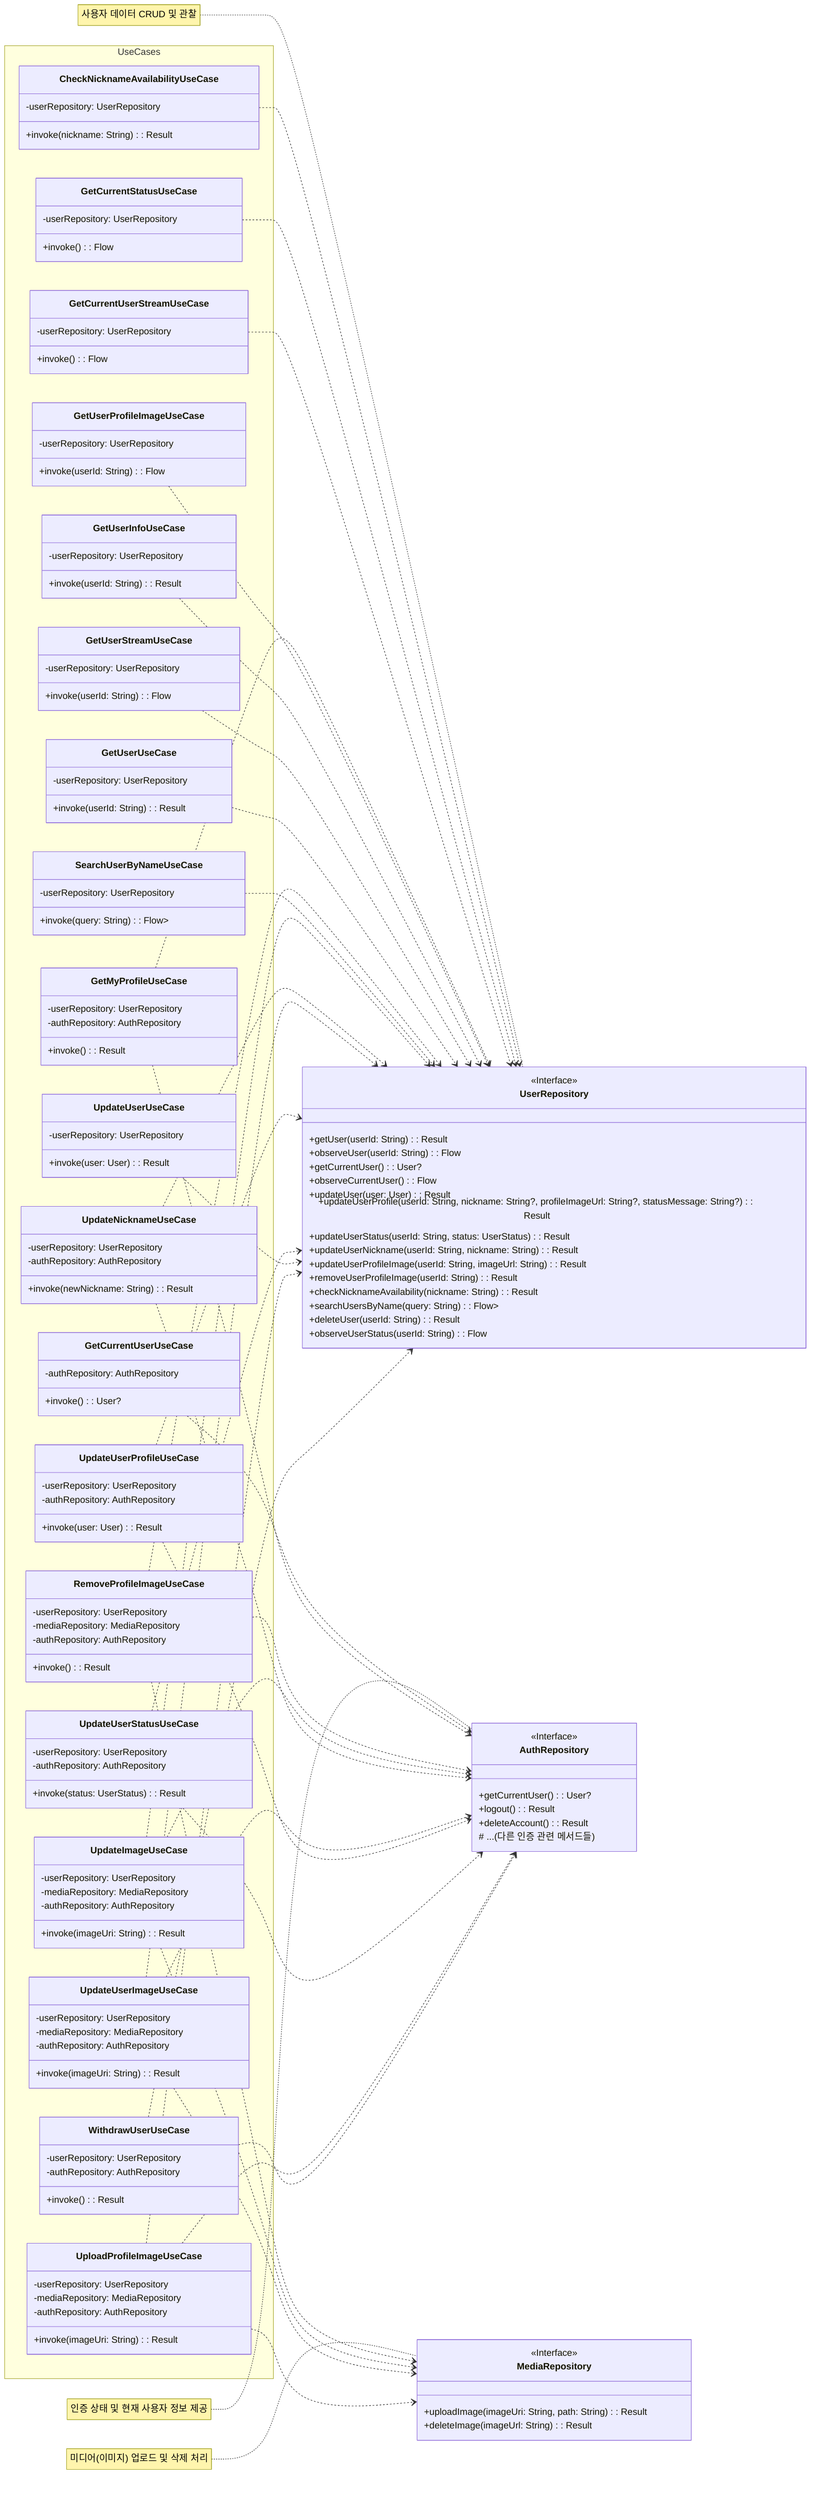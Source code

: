 classDiagram
    title 사용자 도메인 다이어그램

    subgraph Domain Layer
        direction LR

        namespace UseCases {
            class CheckNicknameAvailabilityUseCase {
                -userRepository: UserRepository
                +invoke(nickname: String): Result<Boolean>
            }
            class GetCurrentStatusUseCase {
                -userRepository: UserRepository
                +invoke(): Flow<UserStatus>
            }
            class GetCurrentUserStreamUseCase {
                -userRepository: UserRepository
                +invoke(): Flow<User?>
            }
            class GetCurrentUserUseCase {
                -authRepository: AuthRepository
                +invoke(): User?
            }
            class GetMyProfileUseCase {
                -userRepository: UserRepository
                -authRepository: AuthRepository
                +invoke(): Result<User>
            }
            class GetUserProfileImageUseCase {
                -userRepository: UserRepository
                +invoke(userId: String): Flow<String?>
            }
            class GetUserInfoUseCase {
                 -userRepository: UserRepository
                 +invoke(userId: String): Result<User>
            }
            class GetUserStreamUseCase {
                -userRepository: UserRepository
                +invoke(userId: String): Flow<User?>
            }
            class GetUserUseCase {
                -userRepository: UserRepository
                +invoke(userId: String): Result<User?>
            }
            class RemoveProfileImageUseCase {
                -userRepository: UserRepository
                -mediaRepository: MediaRepository
                -authRepository: AuthRepository
                +invoke(): Result<Unit>
            }
            class SearchUserByNameUseCase {
                -userRepository: UserRepository
                +invoke(query: String): Flow<List<User>>
            }
            class UpdateImageUseCase {
                -userRepository: UserRepository
                -mediaRepository: MediaRepository
                -authRepository: AuthRepository
                +invoke(imageUri: String): Result<String>
            }
            class UpdateNicknameUseCase {
                -userRepository: UserRepository
                -authRepository: AuthRepository
                +invoke(newNickname: String): Result<Unit>
            }
            class UpdateUserImageUseCase {
                -userRepository: UserRepository
                -mediaRepository: MediaRepository
                -authRepository: AuthRepository
                +invoke(imageUri: String): Result<String>
            }
            class UpdateUserProfileUseCase {
                -userRepository: UserRepository
                -authRepository: AuthRepository
                +invoke(user: User): Result<Unit>
            }
            class UpdateUserStatusUseCase {
                -userRepository: UserRepository
                -authRepository: AuthRepository
                +invoke(status: UserStatus): Result<Unit>
            }
            class UpdateUserUseCase {
                -userRepository: UserRepository
                +invoke(user: User): Result<Unit>
            }
            class UploadProfileImageUseCase {
                -userRepository: UserRepository
                -mediaRepository: MediaRepository
                -authRepository: AuthRepository
                +invoke(imageUri: String): Result<String>
            }
            class WithdrawUserUseCase {
                -userRepository: UserRepository
                -authRepository: AuthRepository
                +invoke(): Result<Unit>
            }
        }

        class UserRepository {
            <<Interface>>
            +getUser(userId: String): Result<User?>
            +observeUser(userId: String): Flow<User?>
            +getCurrentUser(): User?
            +observeCurrentUser(): Flow<User?>
            +updateUser(user: User): Result<Unit>
            +updateUserProfile(userId: String, nickname: String?, profileImageUrl: String?, statusMessage: String?): Result<Unit>
            +updateUserStatus(userId: String, status: UserStatus): Result<Unit>
            +updateUserNickname(userId: String, nickname: String): Result<Unit>
            +updateUserProfileImage(userId: String, imageUrl: String): Result<Unit>
            +removeUserProfileImage(userId: String): Result<Unit>
            +checkNicknameAvailability(nickname: String): Result<Boolean>
            +searchUsersByName(query: String): Flow<List<User>>
            +deleteUser(userId: String): Result<Unit>
            +observeUserStatus(userId: String): Flow<UserStatus>
        }
        note for UserRepository "사용자 데이터 CRUD 및 관찰"

        class AuthRepository {
            <<Interface>>
            +getCurrentUser(): User?
            +logout(): Result<Unit>
            +deleteAccount(): Result<Unit>
            # ... (다른 인증 관련 메서드들)
        }
        note for AuthRepository "인증 상태 및 현재 사용자 정보 제공"

        class MediaRepository {
            <<Interface>>
            +uploadImage(imageUri: String, path: String): Result<String>
            +deleteImage(imageUrl: String): Result<Unit>
        }
        note for MediaRepository "미디어(이미지) 업로드 및 삭제 처리"
    end

    %% Relationships
    CheckNicknameAvailabilityUseCase ..> UserRepository
    GetCurrentStatusUseCase ..> UserRepository
    GetCurrentUserStreamUseCase ..> UserRepository
    GetCurrentUserUseCase ..> AuthRepository
    GetMyProfileUseCase ..> UserRepository
    GetMyProfileUseCase ..> AuthRepository
    GetUserProfileImageUseCase ..> UserRepository
    GetUserInfoUseCase ..> UserRepository
    GetUserStreamUseCase ..> UserRepository
    GetUserUseCase ..> UserRepository

    RemoveProfileImageUseCase ..> UserRepository
    RemoveProfileImageUseCase ..> MediaRepository
    RemoveProfileImageUseCase ..> AuthRepository

    SearchUserByNameUseCase ..> UserRepository

    UpdateImageUseCase ..> UserRepository
    UpdateImageUseCase ..> MediaRepository
    UpdateImageUseCase ..> AuthRepository

    UpdateNicknameUseCase ..> UserRepository
    UpdateNicknameUseCase ..> AuthRepository

    UpdateUserImageUseCase ..> UserRepository
    UpdateUserImageUseCase ..> MediaRepository
    UpdateUserImageUseCase ..> AuthRepository

    UpdateUserProfileUseCase ..> UserRepository
    UpdateUserProfileUseCase ..> AuthRepository

    UpdateUserStatusUseCase ..> UserRepository
    UpdateUserStatusUseCase ..> AuthRepository

    UpdateUserUseCase ..> UserRepository

    UploadProfileImageUseCase ..> UserRepository
    UploadProfileImageUseCase ..> MediaRepository
    UploadProfileImageUseCase ..> AuthRepository

    WithdrawUserUseCase ..> UserRepository
    WithdrawUserUseCase ..> AuthRepository